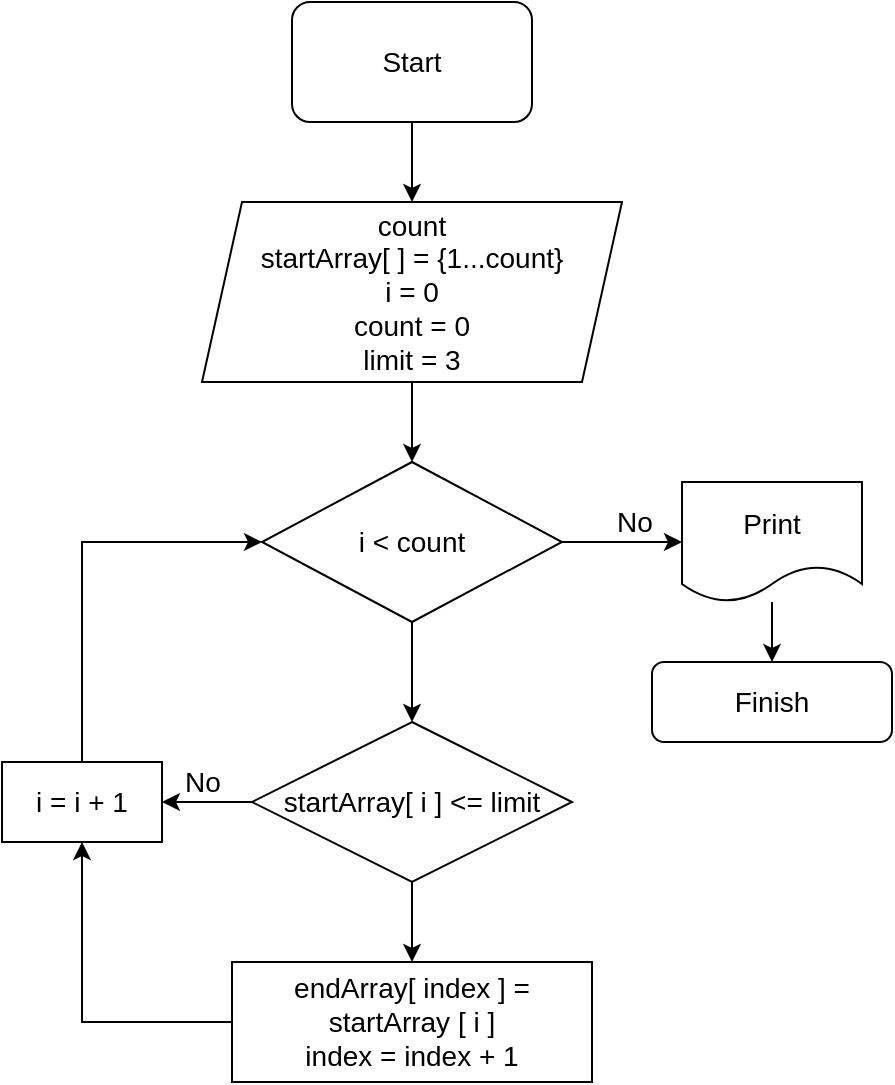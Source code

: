 <mxfile version="13.9.9" type="device"><diagram id="-HECRTsR9HH2BFLe7fqB" name="Страница 1"><mxGraphModel dx="675" dy="626" grid="1" gridSize="12" guides="1" tooltips="1" connect="1" arrows="1" fold="1" page="1" pageScale="1" pageWidth="827" pageHeight="1169" math="0" shadow="0"><root><mxCell id="0"/><mxCell id="1" parent="0"/><mxCell id="ns6N98FcDC0xjbjcyQou-5" style="edgeStyle=orthogonalEdgeStyle;rounded=0;orthogonalLoop=1;jettySize=auto;html=1;entryX=0.5;entryY=0;entryDx=0;entryDy=0;fontSize=14;" edge="1" parent="1" source="ns6N98FcDC0xjbjcyQou-1" target="ns6N98FcDC0xjbjcyQou-2"><mxGeometry relative="1" as="geometry"/></mxCell><mxCell id="ns6N98FcDC0xjbjcyQou-1" value="Start" style="rounded=1;whiteSpace=wrap;html=1;fontSize=14;" vertex="1" parent="1"><mxGeometry x="255" y="30" width="120" height="60" as="geometry"/></mxCell><mxCell id="ns6N98FcDC0xjbjcyQou-6" style="edgeStyle=orthogonalEdgeStyle;rounded=0;orthogonalLoop=1;jettySize=auto;html=1;entryX=0.5;entryY=0;entryDx=0;entryDy=0;fontSize=14;" edge="1" parent="1" source="ns6N98FcDC0xjbjcyQou-2" target="ns6N98FcDC0xjbjcyQou-3"><mxGeometry relative="1" as="geometry"/></mxCell><mxCell id="ns6N98FcDC0xjbjcyQou-2" value="count&lt;br style=&quot;font-size: 14px;&quot;&gt;startArray[ ] = {1...count}&lt;br style=&quot;font-size: 14px;&quot;&gt;i = 0&lt;br style=&quot;font-size: 14px;&quot;&gt;count = 0&lt;br style=&quot;font-size: 14px;&quot;&gt;limit = 3&lt;br style=&quot;font-size: 14px;&quot;&gt;" style="shape=parallelogram;perimeter=parallelogramPerimeter;whiteSpace=wrap;html=1;fixedSize=1;fontSize=14;" vertex="1" parent="1"><mxGeometry x="210" y="130" width="210" height="90" as="geometry"/></mxCell><mxCell id="ns6N98FcDC0xjbjcyQou-7" style="edgeStyle=orthogonalEdgeStyle;rounded=0;orthogonalLoop=1;jettySize=auto;html=1;entryX=0.5;entryY=0;entryDx=0;entryDy=0;fontSize=14;" edge="1" parent="1" source="ns6N98FcDC0xjbjcyQou-3" target="ns6N98FcDC0xjbjcyQou-4"><mxGeometry relative="1" as="geometry"/></mxCell><mxCell id="ns6N98FcDC0xjbjcyQou-16" value="No" style="edgeStyle=orthogonalEdgeStyle;rounded=0;orthogonalLoop=1;jettySize=auto;html=1;entryX=0;entryY=0.5;entryDx=0;entryDy=0;fontSize=14;" edge="1" parent="1" source="ns6N98FcDC0xjbjcyQou-3"><mxGeometry x="0.2" y="10" relative="1" as="geometry"><mxPoint x="450" y="300" as="targetPoint"/><mxPoint as="offset"/></mxGeometry></mxCell><mxCell id="ns6N98FcDC0xjbjcyQou-3" value="i &amp;lt; count" style="rhombus;whiteSpace=wrap;html=1;fontSize=14;" vertex="1" parent="1"><mxGeometry x="240" y="260" width="150" height="80" as="geometry"/></mxCell><mxCell id="ns6N98FcDC0xjbjcyQou-10" style="edgeStyle=orthogonalEdgeStyle;rounded=0;orthogonalLoop=1;jettySize=auto;html=1;entryX=0.5;entryY=0;entryDx=0;entryDy=0;fontSize=14;" edge="1" parent="1" source="ns6N98FcDC0xjbjcyQou-4" target="ns6N98FcDC0xjbjcyQou-9"><mxGeometry relative="1" as="geometry"/></mxCell><mxCell id="ns6N98FcDC0xjbjcyQou-12" value="No" style="edgeStyle=orthogonalEdgeStyle;rounded=0;orthogonalLoop=1;jettySize=auto;html=1;entryX=1;entryY=0.5;entryDx=0;entryDy=0;fontSize=14;" edge="1" parent="1" source="ns6N98FcDC0xjbjcyQou-4" target="ns6N98FcDC0xjbjcyQou-11"><mxGeometry x="0.111" y="-10" relative="1" as="geometry"><mxPoint as="offset"/></mxGeometry></mxCell><mxCell id="ns6N98FcDC0xjbjcyQou-4" value="startArray[ i ] &amp;lt;= limit" style="rhombus;whiteSpace=wrap;html=1;fontSize=14;" vertex="1" parent="1"><mxGeometry x="235" y="390" width="160" height="80" as="geometry"/></mxCell><mxCell id="ns6N98FcDC0xjbjcyQou-13" style="edgeStyle=orthogonalEdgeStyle;rounded=0;orthogonalLoop=1;jettySize=auto;html=1;entryX=0.5;entryY=1;entryDx=0;entryDy=0;fontSize=14;" edge="1" parent="1" source="ns6N98FcDC0xjbjcyQou-9" target="ns6N98FcDC0xjbjcyQou-11"><mxGeometry relative="1" as="geometry"/></mxCell><mxCell id="ns6N98FcDC0xjbjcyQou-9" value="endArray[ index ] = startArray [ i ]&lt;br style=&quot;font-size: 14px;&quot;&gt;index = index + 1" style="rounded=0;whiteSpace=wrap;html=1;fontSize=14;" vertex="1" parent="1"><mxGeometry x="225" y="510" width="180" height="60" as="geometry"/></mxCell><mxCell id="ns6N98FcDC0xjbjcyQou-14" style="edgeStyle=orthogonalEdgeStyle;rounded=0;orthogonalLoop=1;jettySize=auto;html=1;exitX=0.5;exitY=0;exitDx=0;exitDy=0;entryX=0;entryY=0.5;entryDx=0;entryDy=0;fontSize=14;" edge="1" parent="1" source="ns6N98FcDC0xjbjcyQou-11" target="ns6N98FcDC0xjbjcyQou-3"><mxGeometry relative="1" as="geometry"/></mxCell><mxCell id="ns6N98FcDC0xjbjcyQou-11" value="i = i + 1" style="rounded=0;whiteSpace=wrap;html=1;fontSize=14;" vertex="1" parent="1"><mxGeometry x="110" y="410" width="80" height="40" as="geometry"/></mxCell><mxCell id="ns6N98FcDC0xjbjcyQou-19" style="edgeStyle=orthogonalEdgeStyle;rounded=0;orthogonalLoop=1;jettySize=auto;html=1;entryX=0.5;entryY=0;entryDx=0;entryDy=0;fontSize=14;" edge="1" parent="1" source="ns6N98FcDC0xjbjcyQou-17" target="ns6N98FcDC0xjbjcyQou-18"><mxGeometry relative="1" as="geometry"/></mxCell><mxCell id="ns6N98FcDC0xjbjcyQou-17" value="Print" style="shape=document;whiteSpace=wrap;html=1;boundedLbl=1;fontSize=14;" vertex="1" parent="1"><mxGeometry x="450" y="270" width="90" height="60" as="geometry"/></mxCell><mxCell id="ns6N98FcDC0xjbjcyQou-18" value="Finish" style="rounded=1;whiteSpace=wrap;html=1;fontSize=14;" vertex="1" parent="1"><mxGeometry x="435" y="360" width="120" height="40" as="geometry"/></mxCell></root></mxGraphModel></diagram></mxfile>